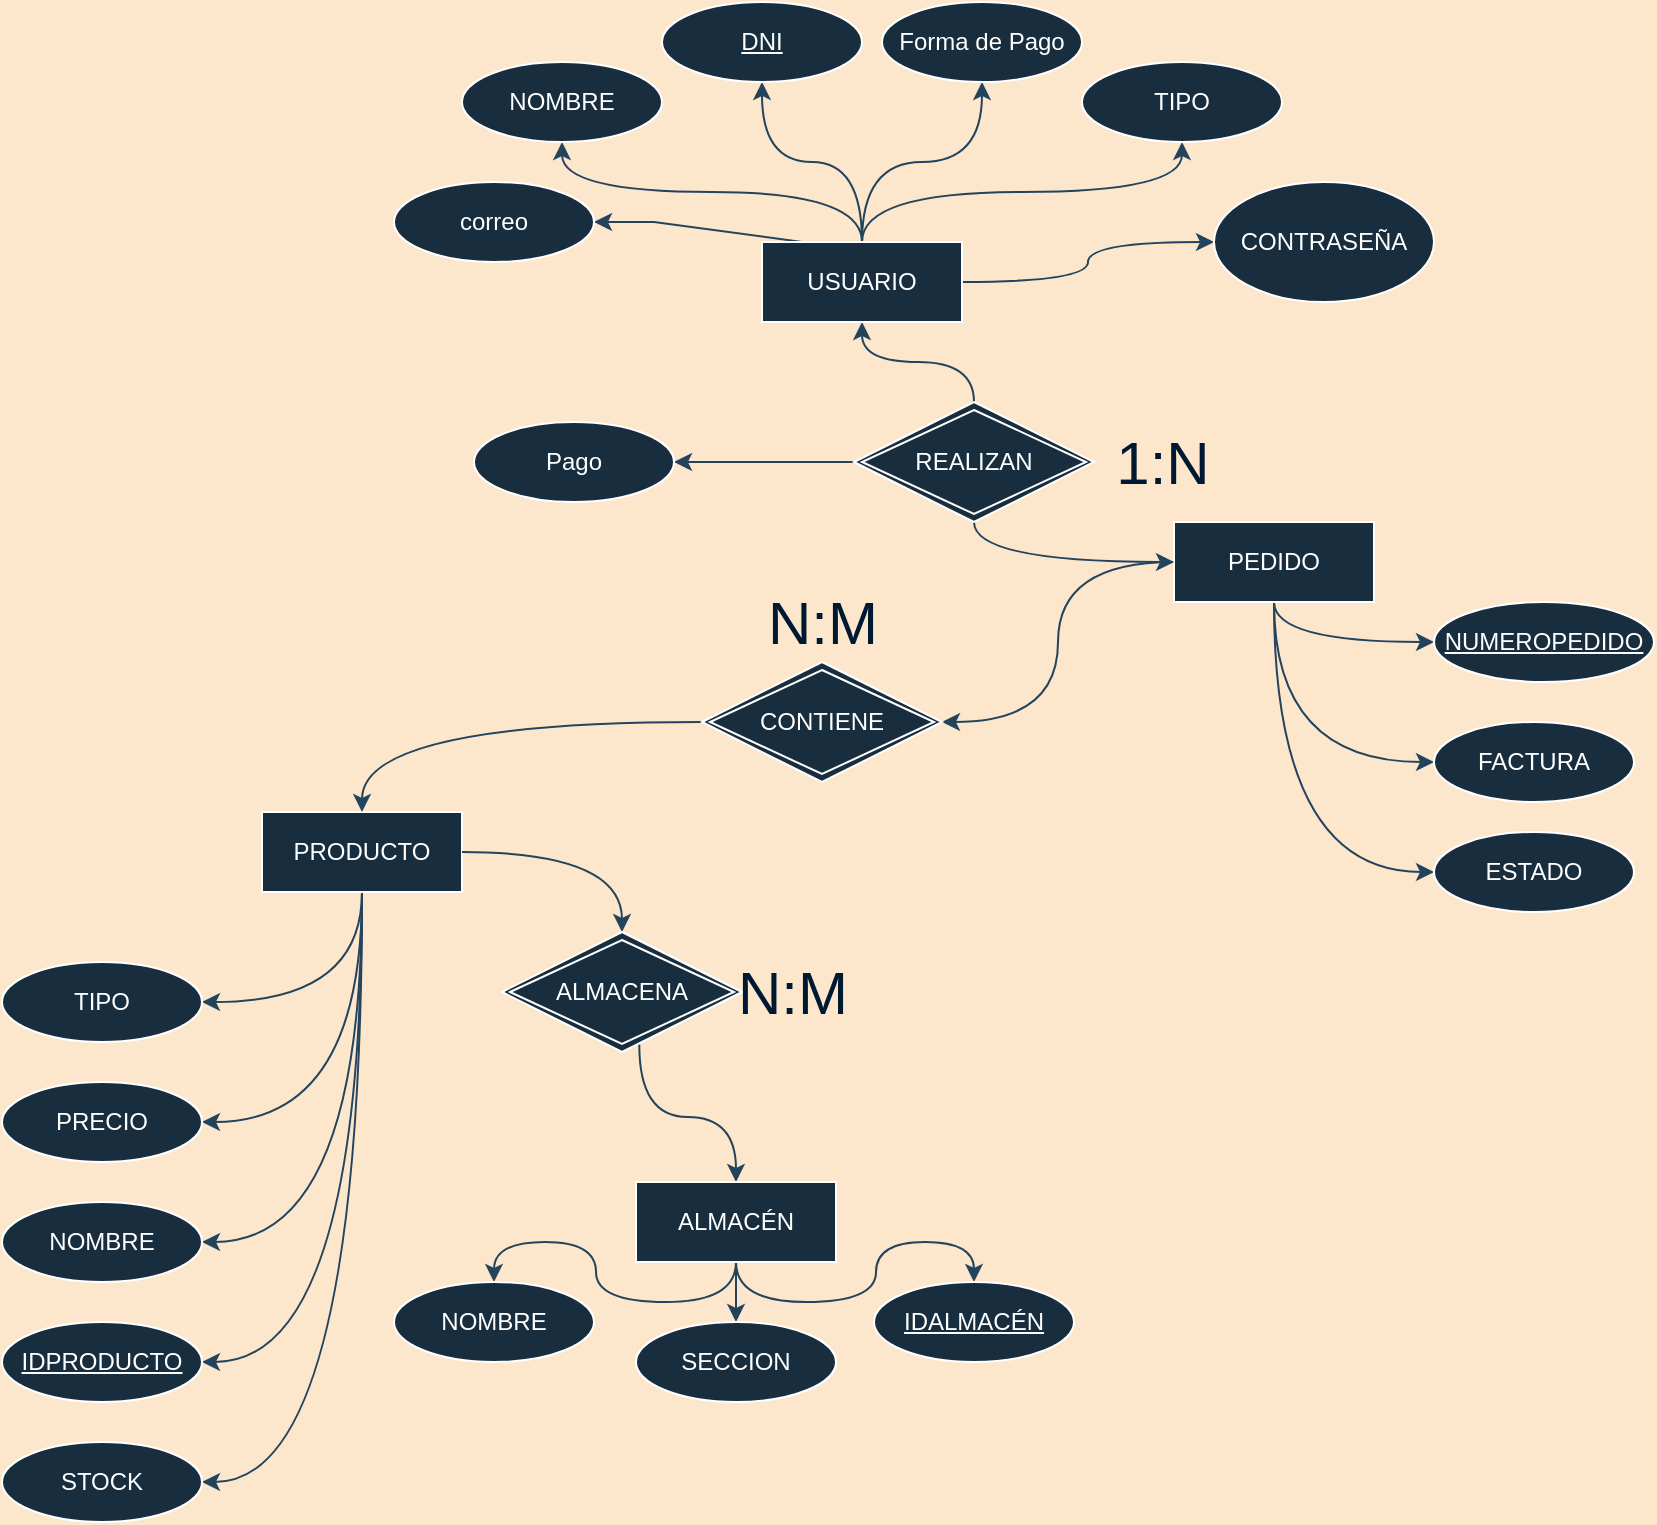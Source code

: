 <mxfile version="20.3.0" type="device"><diagram id="4J9Odv1D1_G9fiF6oLGb" name="Página-1"><mxGraphModel dx="1117" dy="1156" grid="1" gridSize="10" guides="1" tooltips="1" connect="1" arrows="1" fold="1" page="1" pageScale="1" pageWidth="3300" pageHeight="2339" background="#FCE7CD" math="0" shadow="0"><root><mxCell id="0"/><mxCell id="1" parent="0"/><mxCell id="fo03Ym0XJVlhR6ltOmYm-57" style="edgeStyle=orthogonalEdgeStyle;rounded=0;orthogonalLoop=1;jettySize=auto;html=1;exitX=0.5;exitY=1;exitDx=0;exitDy=0;entryX=1;entryY=0.5;entryDx=0;entryDy=0;strokeColor=#23445D;curved=1;labelBackgroundColor=none;" parent="1" source="fo03Ym0XJVlhR6ltOmYm-1" target="fo03Ym0XJVlhR6ltOmYm-29" edge="1"><mxGeometry relative="1" as="geometry"/></mxCell><mxCell id="fo03Ym0XJVlhR6ltOmYm-58" style="edgeStyle=orthogonalEdgeStyle;rounded=0;orthogonalLoop=1;jettySize=auto;html=1;exitX=0.5;exitY=1;exitDx=0;exitDy=0;entryX=1;entryY=0.5;entryDx=0;entryDy=0;strokeColor=#23445D;curved=1;labelBackgroundColor=none;" parent="1" source="fo03Ym0XJVlhR6ltOmYm-1" target="fo03Ym0XJVlhR6ltOmYm-25" edge="1"><mxGeometry relative="1" as="geometry"/></mxCell><mxCell id="fo03Ym0XJVlhR6ltOmYm-59" style="edgeStyle=orthogonalEdgeStyle;rounded=0;orthogonalLoop=1;jettySize=auto;html=1;exitX=0.5;exitY=1;exitDx=0;exitDy=0;entryX=1;entryY=0.5;entryDx=0;entryDy=0;strokeColor=#23445D;curved=1;labelBackgroundColor=none;" parent="1" source="fo03Ym0XJVlhR6ltOmYm-1" target="fo03Ym0XJVlhR6ltOmYm-27" edge="1"><mxGeometry relative="1" as="geometry"/></mxCell><mxCell id="0EOOMEPJMl2g7uSdoGqb-7" style="edgeStyle=orthogonalEdgeStyle;rounded=0;orthogonalLoop=1;jettySize=auto;html=1;exitX=0.5;exitY=1;exitDx=0;exitDy=0;entryX=1;entryY=0.5;entryDx=0;entryDy=0;curved=1;labelBackgroundColor=#FCE7CD;strokeColor=#23445D;" parent="1" source="fo03Ym0XJVlhR6ltOmYm-1" target="0EOOMEPJMl2g7uSdoGqb-5" edge="1"><mxGeometry relative="1" as="geometry"/></mxCell><mxCell id="0EOOMEPJMl2g7uSdoGqb-8" style="edgeStyle=orthogonalEdgeStyle;rounded=0;orthogonalLoop=1;jettySize=auto;html=1;exitX=0.5;exitY=1;exitDx=0;exitDy=0;entryX=1;entryY=0.5;entryDx=0;entryDy=0;curved=1;labelBackgroundColor=#FCE7CD;strokeColor=#23445D;" parent="1" source="fo03Ym0XJVlhR6ltOmYm-1" target="0EOOMEPJMl2g7uSdoGqb-6" edge="1"><mxGeometry relative="1" as="geometry"/></mxCell><mxCell id="fo03Ym0XJVlhR6ltOmYm-1" value="PRODUCTO" style="whiteSpace=wrap;html=1;align=center;fillColor=#182E3E;strokeColor=#FFFFFF;fontColor=#FFFFFF;labelBackgroundColor=none;" parent="1" vertex="1"><mxGeometry x="614" y="565" width="100" height="40" as="geometry"/></mxCell><mxCell id="fo03Ym0XJVlhR6ltOmYm-50" style="edgeStyle=orthogonalEdgeStyle;rounded=0;orthogonalLoop=1;jettySize=auto;html=1;exitX=0.5;exitY=1;exitDx=0;exitDy=0;entryX=0.5;entryY=0;entryDx=0;entryDy=0;strokeColor=#23445D;curved=1;labelBackgroundColor=none;" parent="1" source="fo03Ym0XJVlhR6ltOmYm-2" target="fo03Ym0XJVlhR6ltOmYm-30" edge="1"><mxGeometry relative="1" as="geometry"/></mxCell><mxCell id="fo03Ym0XJVlhR6ltOmYm-51" style="edgeStyle=orthogonalEdgeStyle;rounded=0;orthogonalLoop=1;jettySize=auto;html=1;exitX=0.5;exitY=1;exitDx=0;exitDy=0;entryX=0.5;entryY=0;entryDx=0;entryDy=0;strokeColor=#23445D;curved=1;labelBackgroundColor=none;" parent="1" source="fo03Ym0XJVlhR6ltOmYm-2" target="fo03Ym0XJVlhR6ltOmYm-34" edge="1"><mxGeometry relative="1" as="geometry"/></mxCell><mxCell id="fR3uCbkrfoc3JrEml8d2-2" style="edgeStyle=orthogonalEdgeStyle;rounded=0;orthogonalLoop=1;jettySize=auto;html=1;entryX=0.572;entryY=0.937;entryDx=0;entryDy=0;entryPerimeter=0;labelBackgroundColor=none;strokeColor=#23445D;curved=1;startArrow=classic;startFill=1;endArrow=none;endFill=0;" parent="1" source="fo03Ym0XJVlhR6ltOmYm-2" target="fo03Ym0XJVlhR6ltOmYm-64" edge="1"><mxGeometry relative="1" as="geometry"/></mxCell><mxCell id="fR3uCbkrfoc3JrEml8d2-9" style="edgeStyle=orthogonalEdgeStyle;rounded=0;orthogonalLoop=1;jettySize=auto;html=1;strokeColor=#23445D;curved=1;labelBackgroundColor=#FCE7CD;exitX=0.5;exitY=1;exitDx=0;exitDy=0;" parent="1" source="fo03Ym0XJVlhR6ltOmYm-2" target="fR3uCbkrfoc3JrEml8d2-8" edge="1"><mxGeometry relative="1" as="geometry"/></mxCell><mxCell id="fo03Ym0XJVlhR6ltOmYm-2" value="ALMACÉN" style="whiteSpace=wrap;html=1;align=center;fillColor=#182E3E;strokeColor=#FFFFFF;fontColor=#FFFFFF;labelBackgroundColor=none;" parent="1" vertex="1"><mxGeometry x="801" y="750" width="100" height="40" as="geometry"/></mxCell><mxCell id="fo03Ym0XJVlhR6ltOmYm-52" style="edgeStyle=orthogonalEdgeStyle;rounded=0;orthogonalLoop=1;jettySize=auto;html=1;exitX=0.5;exitY=1;exitDx=0;exitDy=0;entryX=0;entryY=0.5;entryDx=0;entryDy=0;strokeColor=#23445D;curved=1;labelBackgroundColor=none;" parent="1" source="fo03Ym0XJVlhR6ltOmYm-3" target="fo03Ym0XJVlhR6ltOmYm-36" edge="1"><mxGeometry relative="1" as="geometry"/></mxCell><mxCell id="fo03Ym0XJVlhR6ltOmYm-53" style="edgeStyle=orthogonalEdgeStyle;rounded=0;orthogonalLoop=1;jettySize=auto;html=1;exitX=0.5;exitY=1;exitDx=0;exitDy=0;entryX=0;entryY=0.5;entryDx=0;entryDy=0;strokeColor=#23445D;curved=1;labelBackgroundColor=none;" parent="1" source="fo03Ym0XJVlhR6ltOmYm-3" target="fo03Ym0XJVlhR6ltOmYm-35" edge="1"><mxGeometry relative="1" as="geometry"/></mxCell><mxCell id="fo03Ym0XJVlhR6ltOmYm-55" style="edgeStyle=orthogonalEdgeStyle;rounded=0;orthogonalLoop=1;jettySize=auto;html=1;exitX=0.5;exitY=1;exitDx=0;exitDy=0;entryX=0;entryY=0.5;entryDx=0;entryDy=0;strokeColor=#23445D;curved=1;labelBackgroundColor=none;" parent="1" source="fo03Ym0XJVlhR6ltOmYm-3" target="fo03Ym0XJVlhR6ltOmYm-49" edge="1"><mxGeometry relative="1" as="geometry"/></mxCell><mxCell id="fo03Ym0XJVlhR6ltOmYm-73" style="edgeStyle=orthogonalEdgeStyle;curved=1;rounded=0;orthogonalLoop=1;jettySize=auto;html=1;exitX=0;exitY=0.5;exitDx=0;exitDy=0;entryX=1;entryY=0.5;entryDx=0;entryDy=0;strokeColor=#23445D;labelBackgroundColor=none;" parent="1" source="fo03Ym0XJVlhR6ltOmYm-3" target="fo03Ym0XJVlhR6ltOmYm-72" edge="1"><mxGeometry relative="1" as="geometry"/></mxCell><mxCell id="fo03Ym0XJVlhR6ltOmYm-3" value="PEDIDO" style="whiteSpace=wrap;html=1;align=center;fillColor=#182E3E;strokeColor=#FFFFFF;fontColor=#FFFFFF;labelBackgroundColor=none;" parent="1" vertex="1"><mxGeometry x="1070" y="420" width="100" height="40" as="geometry"/></mxCell><mxCell id="fo03Ym0XJVlhR6ltOmYm-60" style="edgeStyle=orthogonalEdgeStyle;curved=1;rounded=0;orthogonalLoop=1;jettySize=auto;html=1;exitX=0.5;exitY=0;exitDx=0;exitDy=0;entryX=0.5;entryY=1;entryDx=0;entryDy=0;strokeColor=#23445D;labelBackgroundColor=none;" parent="1" source="fo03Ym0XJVlhR6ltOmYm-5" target="fo03Ym0XJVlhR6ltOmYm-38" edge="1"><mxGeometry relative="1" as="geometry"/></mxCell><mxCell id="fo03Ym0XJVlhR6ltOmYm-61" style="edgeStyle=orthogonalEdgeStyle;curved=1;rounded=0;orthogonalLoop=1;jettySize=auto;html=1;exitX=0.5;exitY=0;exitDx=0;exitDy=0;entryX=0.5;entryY=1;entryDx=0;entryDy=0;strokeColor=#23445D;labelBackgroundColor=none;" parent="1" source="fo03Ym0XJVlhR6ltOmYm-5" target="fo03Ym0XJVlhR6ltOmYm-39" edge="1"><mxGeometry relative="1" as="geometry"/></mxCell><mxCell id="fo03Ym0XJVlhR6ltOmYm-62" style="edgeStyle=orthogonalEdgeStyle;curved=1;rounded=0;orthogonalLoop=1;jettySize=auto;html=1;exitX=0.5;exitY=0;exitDx=0;exitDy=0;entryX=0.5;entryY=1;entryDx=0;entryDy=0;strokeColor=#23445D;labelBackgroundColor=none;" parent="1" source="fo03Ym0XJVlhR6ltOmYm-5" target="fo03Ym0XJVlhR6ltOmYm-40" edge="1"><mxGeometry relative="1" as="geometry"/></mxCell><mxCell id="fo03Ym0XJVlhR6ltOmYm-63" style="edgeStyle=orthogonalEdgeStyle;curved=1;rounded=0;orthogonalLoop=1;jettySize=auto;html=1;exitX=0.5;exitY=0;exitDx=0;exitDy=0;entryX=0.5;entryY=1;entryDx=0;entryDy=0;strokeColor=#23445D;labelBackgroundColor=none;" parent="1" source="fo03Ym0XJVlhR6ltOmYm-5" target="fo03Ym0XJVlhR6ltOmYm-41" edge="1"><mxGeometry relative="1" as="geometry"/></mxCell><mxCell id="fo03Ym0XJVlhR6ltOmYm-68" style="edgeStyle=orthogonalEdgeStyle;curved=1;rounded=0;orthogonalLoop=1;jettySize=auto;html=1;exitX=0.5;exitY=1;exitDx=0;exitDy=0;entryX=0.5;entryY=0;entryDx=0;entryDy=0;strokeColor=#23445D;labelBackgroundColor=none;endArrow=none;endFill=0;startArrow=classic;startFill=1;" parent="1" source="fo03Ym0XJVlhR6ltOmYm-5" target="fo03Ym0XJVlhR6ltOmYm-67" edge="1"><mxGeometry relative="1" as="geometry"/></mxCell><mxCell id="fR3uCbkrfoc3JrEml8d2-4" style="edgeStyle=orthogonalEdgeStyle;rounded=0;orthogonalLoop=1;jettySize=auto;html=1;curved=1;labelBackgroundColor=none;strokeColor=#23445D;" parent="1" source="fo03Ym0XJVlhR6ltOmYm-5" target="fR3uCbkrfoc3JrEml8d2-5" edge="1"><mxGeometry relative="1" as="geometry"><mxPoint x="1150" y="280" as="targetPoint"/></mxGeometry></mxCell><mxCell id="0EOOMEPJMl2g7uSdoGqb-2" style="edgeStyle=entityRelationEdgeStyle;rounded=0;orthogonalLoop=1;jettySize=auto;html=1;exitX=0.5;exitY=0;exitDx=0;exitDy=0;entryX=1;entryY=0.5;entryDx=0;entryDy=0;labelBackgroundColor=#FCE7CD;strokeColor=#23445D;" parent="1" source="fo03Ym0XJVlhR6ltOmYm-5" target="0EOOMEPJMl2g7uSdoGqb-1" edge="1"><mxGeometry relative="1" as="geometry"/></mxCell><mxCell id="fo03Ym0XJVlhR6ltOmYm-5" value="USUARIO" style="whiteSpace=wrap;html=1;align=center;fillColor=#182E3E;strokeColor=#FFFFFF;fontColor=#FFFFFF;labelBackgroundColor=none;" parent="1" vertex="1"><mxGeometry x="864" y="280" width="100" height="40" as="geometry"/></mxCell><mxCell id="fo03Ym0XJVlhR6ltOmYm-25" value="IDPRODUCTO" style="ellipse;whiteSpace=wrap;html=1;align=center;fontStyle=4;fillColor=#182E3E;strokeColor=#FFFFFF;fontColor=#FFFFFF;labelBackgroundColor=none;" parent="1" vertex="1"><mxGeometry x="484" y="820" width="100" height="40" as="geometry"/></mxCell><mxCell id="fo03Ym0XJVlhR6ltOmYm-27" value="STOCK" style="ellipse;whiteSpace=wrap;html=1;align=center;fontStyle=0;fillColor=#182E3E;strokeColor=#FFFFFF;fontColor=#FFFFFF;labelBackgroundColor=none;" parent="1" vertex="1"><mxGeometry x="484" y="880" width="100" height="40" as="geometry"/></mxCell><mxCell id="fo03Ym0XJVlhR6ltOmYm-29" value="NOMBRE" style="ellipse;whiteSpace=wrap;html=1;align=center;fontStyle=0;fillColor=#182E3E;strokeColor=#FFFFFF;fontColor=#FFFFFF;labelBackgroundColor=none;" parent="1" vertex="1"><mxGeometry x="484" y="760" width="100" height="40" as="geometry"/></mxCell><mxCell id="fo03Ym0XJVlhR6ltOmYm-30" value="NOMBRE" style="ellipse;whiteSpace=wrap;html=1;align=center;fontStyle=0;fillColor=#182E3E;strokeColor=#FFFFFF;fontColor=#FFFFFF;labelBackgroundColor=none;" parent="1" vertex="1"><mxGeometry x="680" y="800" width="100" height="40" as="geometry"/></mxCell><mxCell id="fo03Ym0XJVlhR6ltOmYm-34" value="SECCION" style="ellipse;whiteSpace=wrap;html=1;align=center;fontStyle=0;fillColor=#182E3E;strokeColor=#FFFFFF;fontColor=#FFFFFF;labelBackgroundColor=none;" parent="1" vertex="1"><mxGeometry x="801" y="820" width="100" height="40" as="geometry"/></mxCell><mxCell id="fo03Ym0XJVlhR6ltOmYm-35" value="FACTURA" style="ellipse;whiteSpace=wrap;html=1;align=center;fontStyle=0;fillColor=#182E3E;strokeColor=#FFFFFF;fontColor=#FFFFFF;labelBackgroundColor=none;" parent="1" vertex="1"><mxGeometry x="1200" y="520" width="100" height="40" as="geometry"/></mxCell><mxCell id="fo03Ym0XJVlhR6ltOmYm-36" value="NUMEROPEDIDO" style="ellipse;whiteSpace=wrap;html=1;align=center;fontStyle=4;fillColor=#182E3E;strokeColor=#FFFFFF;fontColor=#FFFFFF;labelBackgroundColor=none;" parent="1" vertex="1"><mxGeometry x="1200" y="460" width="110" height="40" as="geometry"/></mxCell><mxCell id="fo03Ym0XJVlhR6ltOmYm-38" value="NOMBRE" style="ellipse;whiteSpace=wrap;html=1;align=center;fontStyle=0;fillColor=#182E3E;strokeColor=#FFFFFF;fontColor=#FFFFFF;labelBackgroundColor=none;" parent="1" vertex="1"><mxGeometry x="714" y="190" width="100" height="40" as="geometry"/></mxCell><mxCell id="fo03Ym0XJVlhR6ltOmYm-39" value="DNI" style="ellipse;whiteSpace=wrap;html=1;align=center;fontStyle=4;fillColor=#182E3E;strokeColor=#FFFFFF;fontColor=#FFFFFF;labelBackgroundColor=none;" parent="1" vertex="1"><mxGeometry x="814" y="160" width="100" height="40" as="geometry"/></mxCell><mxCell id="fo03Ym0XJVlhR6ltOmYm-40" value="Forma de Pago" style="ellipse;whiteSpace=wrap;html=1;align=center;fontStyle=0;fillColor=#182E3E;strokeColor=#FFFFFF;fontColor=#FFFFFF;labelBackgroundColor=none;" parent="1" vertex="1"><mxGeometry x="924" y="160" width="100" height="40" as="geometry"/></mxCell><mxCell id="fo03Ym0XJVlhR6ltOmYm-41" value="TIPO" style="ellipse;whiteSpace=wrap;html=1;align=center;fontStyle=0;fillColor=#182E3E;strokeColor=#FFFFFF;fontColor=#FFFFFF;labelBackgroundColor=none;" parent="1" vertex="1"><mxGeometry x="1024" y="190" width="100" height="40" as="geometry"/></mxCell><mxCell id="fo03Ym0XJVlhR6ltOmYm-49" value="ESTADO" style="ellipse;whiteSpace=wrap;html=1;align=center;fontStyle=0;fillColor=#182E3E;strokeColor=#FFFFFF;fontColor=#FFFFFF;labelBackgroundColor=none;" parent="1" vertex="1"><mxGeometry x="1200" y="575" width="100" height="40" as="geometry"/></mxCell><mxCell id="fR3uCbkrfoc3JrEml8d2-3" style="edgeStyle=orthogonalEdgeStyle;rounded=0;orthogonalLoop=1;jettySize=auto;html=1;entryX=1;entryY=0.5;entryDx=0;entryDy=0;labelBackgroundColor=none;strokeColor=#23445D;curved=1;endArrow=none;endFill=0;startArrow=classic;startFill=1;" parent="1" source="fo03Ym0XJVlhR6ltOmYm-64" target="fo03Ym0XJVlhR6ltOmYm-1" edge="1"><mxGeometry relative="1" as="geometry"><Array as="points"><mxPoint x="794" y="585"/></Array></mxGeometry></mxCell><mxCell id="fo03Ym0XJVlhR6ltOmYm-64" value="ALMACENA" style="shape=rhombus;double=1;perimeter=rhombusPerimeter;whiteSpace=wrap;html=1;align=center;strokeColor=#FFFFFF;fontColor=#FFFFFF;fillColor=#182E3E;labelBackgroundColor=none;" parent="1" vertex="1"><mxGeometry x="734" y="625" width="120" height="60" as="geometry"/></mxCell><mxCell id="fo03Ym0XJVlhR6ltOmYm-69" style="edgeStyle=orthogonalEdgeStyle;curved=1;rounded=0;orthogonalLoop=1;jettySize=auto;html=1;exitX=0.5;exitY=1;exitDx=0;exitDy=0;entryX=0;entryY=0.5;entryDx=0;entryDy=0;strokeColor=#23445D;labelBackgroundColor=none;" parent="1" source="fo03Ym0XJVlhR6ltOmYm-67" target="fo03Ym0XJVlhR6ltOmYm-3" edge="1"><mxGeometry relative="1" as="geometry"/></mxCell><mxCell id="0EOOMEPJMl2g7uSdoGqb-4" style="edgeStyle=entityRelationEdgeStyle;rounded=0;orthogonalLoop=1;jettySize=auto;html=1;exitX=0;exitY=0.5;exitDx=0;exitDy=0;labelBackgroundColor=#FCE7CD;strokeColor=#23445D;" parent="1" source="fo03Ym0XJVlhR6ltOmYm-67" target="0EOOMEPJMl2g7uSdoGqb-3" edge="1"><mxGeometry relative="1" as="geometry"/></mxCell><mxCell id="fo03Ym0XJVlhR6ltOmYm-67" value="REALIZAN" style="shape=rhombus;double=1;perimeter=rhombusPerimeter;whiteSpace=wrap;html=1;align=center;strokeColor=#FFFFFF;fontColor=#FFFFFF;fillColor=#182E3E;labelBackgroundColor=none;" parent="1" vertex="1"><mxGeometry x="910" y="360" width="120" height="60" as="geometry"/></mxCell><mxCell id="fo03Ym0XJVlhR6ltOmYm-74" style="edgeStyle=orthogonalEdgeStyle;curved=1;rounded=0;orthogonalLoop=1;jettySize=auto;html=1;exitX=0;exitY=0.5;exitDx=0;exitDy=0;entryX=0.5;entryY=0;entryDx=0;entryDy=0;strokeColor=#23445D;labelBackgroundColor=none;" parent="1" source="fo03Ym0XJVlhR6ltOmYm-72" target="fo03Ym0XJVlhR6ltOmYm-1" edge="1"><mxGeometry relative="1" as="geometry"/></mxCell><mxCell id="fo03Ym0XJVlhR6ltOmYm-72" value="CONTIENE" style="shape=rhombus;double=1;perimeter=rhombusPerimeter;whiteSpace=wrap;html=1;align=center;strokeColor=#FFFFFF;fontColor=#FFFFFF;fillColor=#182E3E;labelBackgroundColor=none;" parent="1" vertex="1"><mxGeometry x="834" y="490" width="120" height="60" as="geometry"/></mxCell><mxCell id="fR3uCbkrfoc3JrEml8d2-5" value="CONTRASEÑA" style="ellipse;whiteSpace=wrap;html=1;align=center;fontStyle=0;fillColor=#182E3E;strokeColor=#FFFFFF;fontColor=#FFFFFF;labelBackgroundColor=none;" parent="1" vertex="1"><mxGeometry x="1090" y="250" width="110" height="60" as="geometry"/></mxCell><mxCell id="fR3uCbkrfoc3JrEml8d2-8" value="IDALMACÉN" style="ellipse;whiteSpace=wrap;html=1;align=center;fontStyle=4;fillColor=#182E3E;strokeColor=#FFFFFF;fontColor=#FFFFFF;labelBackgroundColor=none;" parent="1" vertex="1"><mxGeometry x="920" y="800" width="100" height="40" as="geometry"/></mxCell><mxCell id="zoTWchofKKbLpLhIARVx-4" value="&lt;font style=&quot;font-size: 30px;&quot;&gt;N:M&lt;/font&gt;" style="text;html=1;align=center;verticalAlign=middle;resizable=0;points=[];autosize=1;strokeColor=none;fillColor=none;fontColor=#001933;" parent="1" vertex="1"><mxGeometry x="839" y="630" width="80" height="50" as="geometry"/></mxCell><mxCell id="zoTWchofKKbLpLhIARVx-5" value="N:M" style="text;html=1;align=center;verticalAlign=middle;resizable=0;points=[];autosize=1;strokeColor=none;fillColor=none;fontColor=#001933;fontSize=30;" parent="1" vertex="1"><mxGeometry x="854" y="445" width="80" height="50" as="geometry"/></mxCell><mxCell id="zoTWchofKKbLpLhIARVx-7" value="1:N" style="text;html=1;align=center;verticalAlign=middle;resizable=0;points=[];autosize=1;strokeColor=none;fillColor=none;fontSize=30;fontColor=#001933;" parent="1" vertex="1"><mxGeometry x="1029" y="365" width="70" height="50" as="geometry"/></mxCell><mxCell id="0EOOMEPJMl2g7uSdoGqb-1" value="correo" style="ellipse;whiteSpace=wrap;html=1;align=center;fontStyle=0;fillColor=#182E3E;strokeColor=#FFFFFF;fontColor=#FFFFFF;labelBackgroundColor=none;" parent="1" vertex="1"><mxGeometry x="680" y="250" width="100" height="40" as="geometry"/></mxCell><mxCell id="0EOOMEPJMl2g7uSdoGqb-3" value="Pago" style="ellipse;whiteSpace=wrap;html=1;align=center;fontStyle=0;fillColor=#182E3E;strokeColor=#FFFFFF;fontColor=#FFFFFF;labelBackgroundColor=none;" parent="1" vertex="1"><mxGeometry x="720" y="370" width="100" height="40" as="geometry"/></mxCell><mxCell id="0EOOMEPJMl2g7uSdoGqb-5" value="TIPO" style="ellipse;whiteSpace=wrap;html=1;align=center;fontStyle=0;fillColor=#182E3E;strokeColor=#FFFFFF;fontColor=#FFFFFF;labelBackgroundColor=none;" parent="1" vertex="1"><mxGeometry x="484" y="640" width="100" height="40" as="geometry"/></mxCell><mxCell id="0EOOMEPJMl2g7uSdoGqb-6" value="PRECIO" style="ellipse;whiteSpace=wrap;html=1;align=center;fontStyle=0;fillColor=#182E3E;strokeColor=#FFFFFF;fontColor=#FFFFFF;labelBackgroundColor=none;" parent="1" vertex="1"><mxGeometry x="484" y="700" width="100" height="40" as="geometry"/></mxCell></root></mxGraphModel></diagram></mxfile>